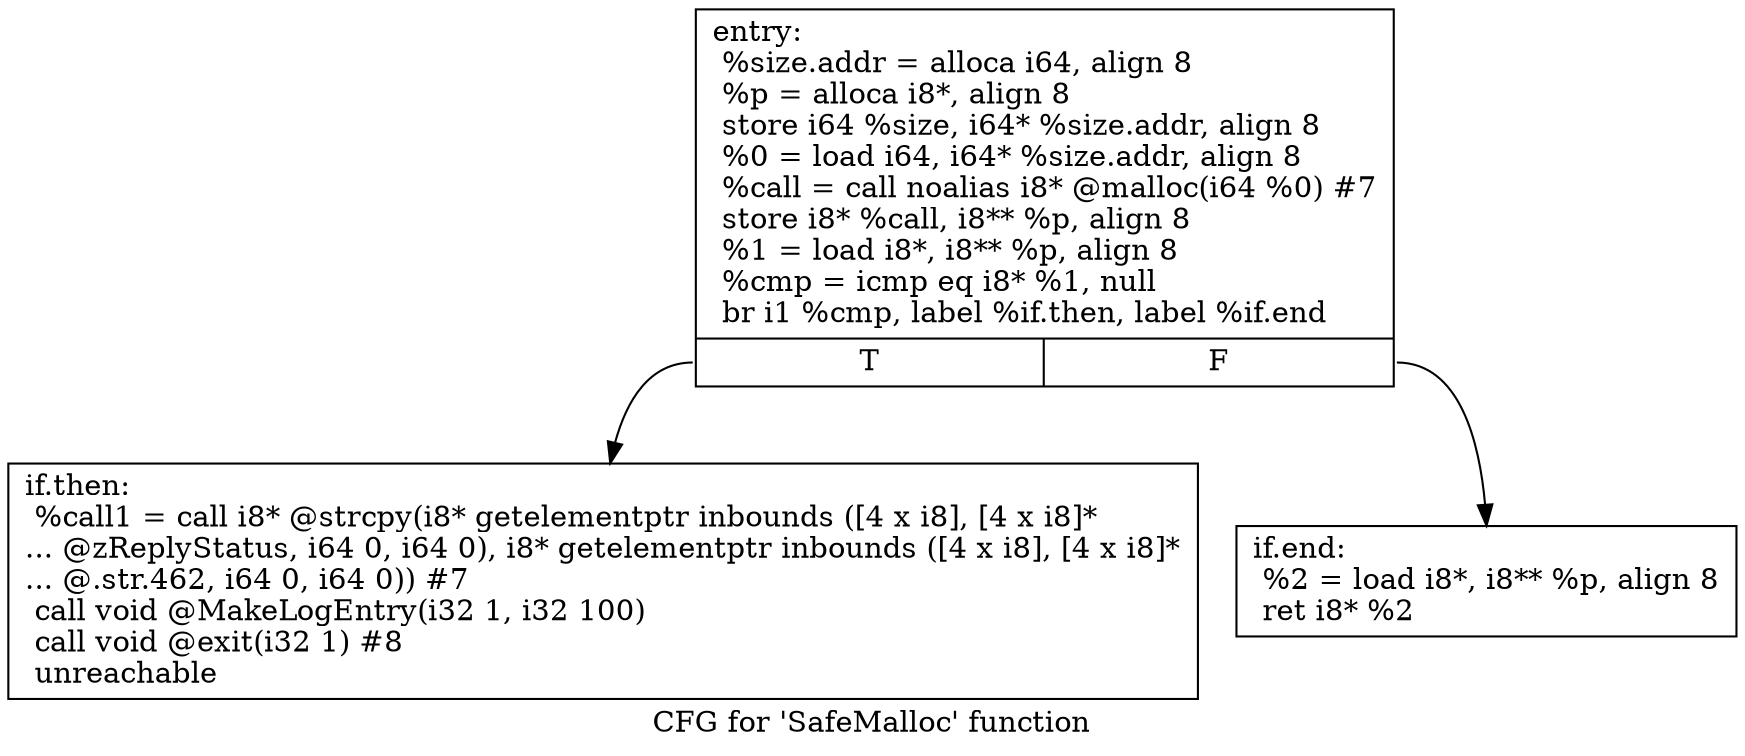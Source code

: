 digraph "CFG for 'SafeMalloc' function" {
	label="CFG for 'SafeMalloc' function";

	Node0xc1de90 [shape=record,label="{entry:\l  %size.addr = alloca i64, align 8\l  %p = alloca i8*, align 8\l  store i64 %size, i64* %size.addr, align 8\l  %0 = load i64, i64* %size.addr, align 8\l  %call = call noalias i8* @malloc(i64 %0) #7\l  store i8* %call, i8** %p, align 8\l  %1 = load i8*, i8** %p, align 8\l  %cmp = icmp eq i8* %1, null\l  br i1 %cmp, label %if.then, label %if.end\l|{<s0>T|<s1>F}}"];
	Node0xc1de90:s0 -> Node0xc1e350;
	Node0xc1de90:s1 -> Node0xc1e420;
	Node0xc1e350 [shape=record,label="{if.then:                                          \l  %call1 = call i8* @strcpy(i8* getelementptr inbounds ([4 x i8], [4 x i8]*\l... @zReplyStatus, i64 0, i64 0), i8* getelementptr inbounds ([4 x i8], [4 x i8]*\l... @.str.462, i64 0, i64 0)) #7\l  call void @MakeLogEntry(i32 1, i32 100)\l  call void @exit(i32 1) #8\l  unreachable\l}"];
	Node0xc1e420 [shape=record,label="{if.end:                                           \l  %2 = load i8*, i8** %p, align 8\l  ret i8* %2\l}"];
}
